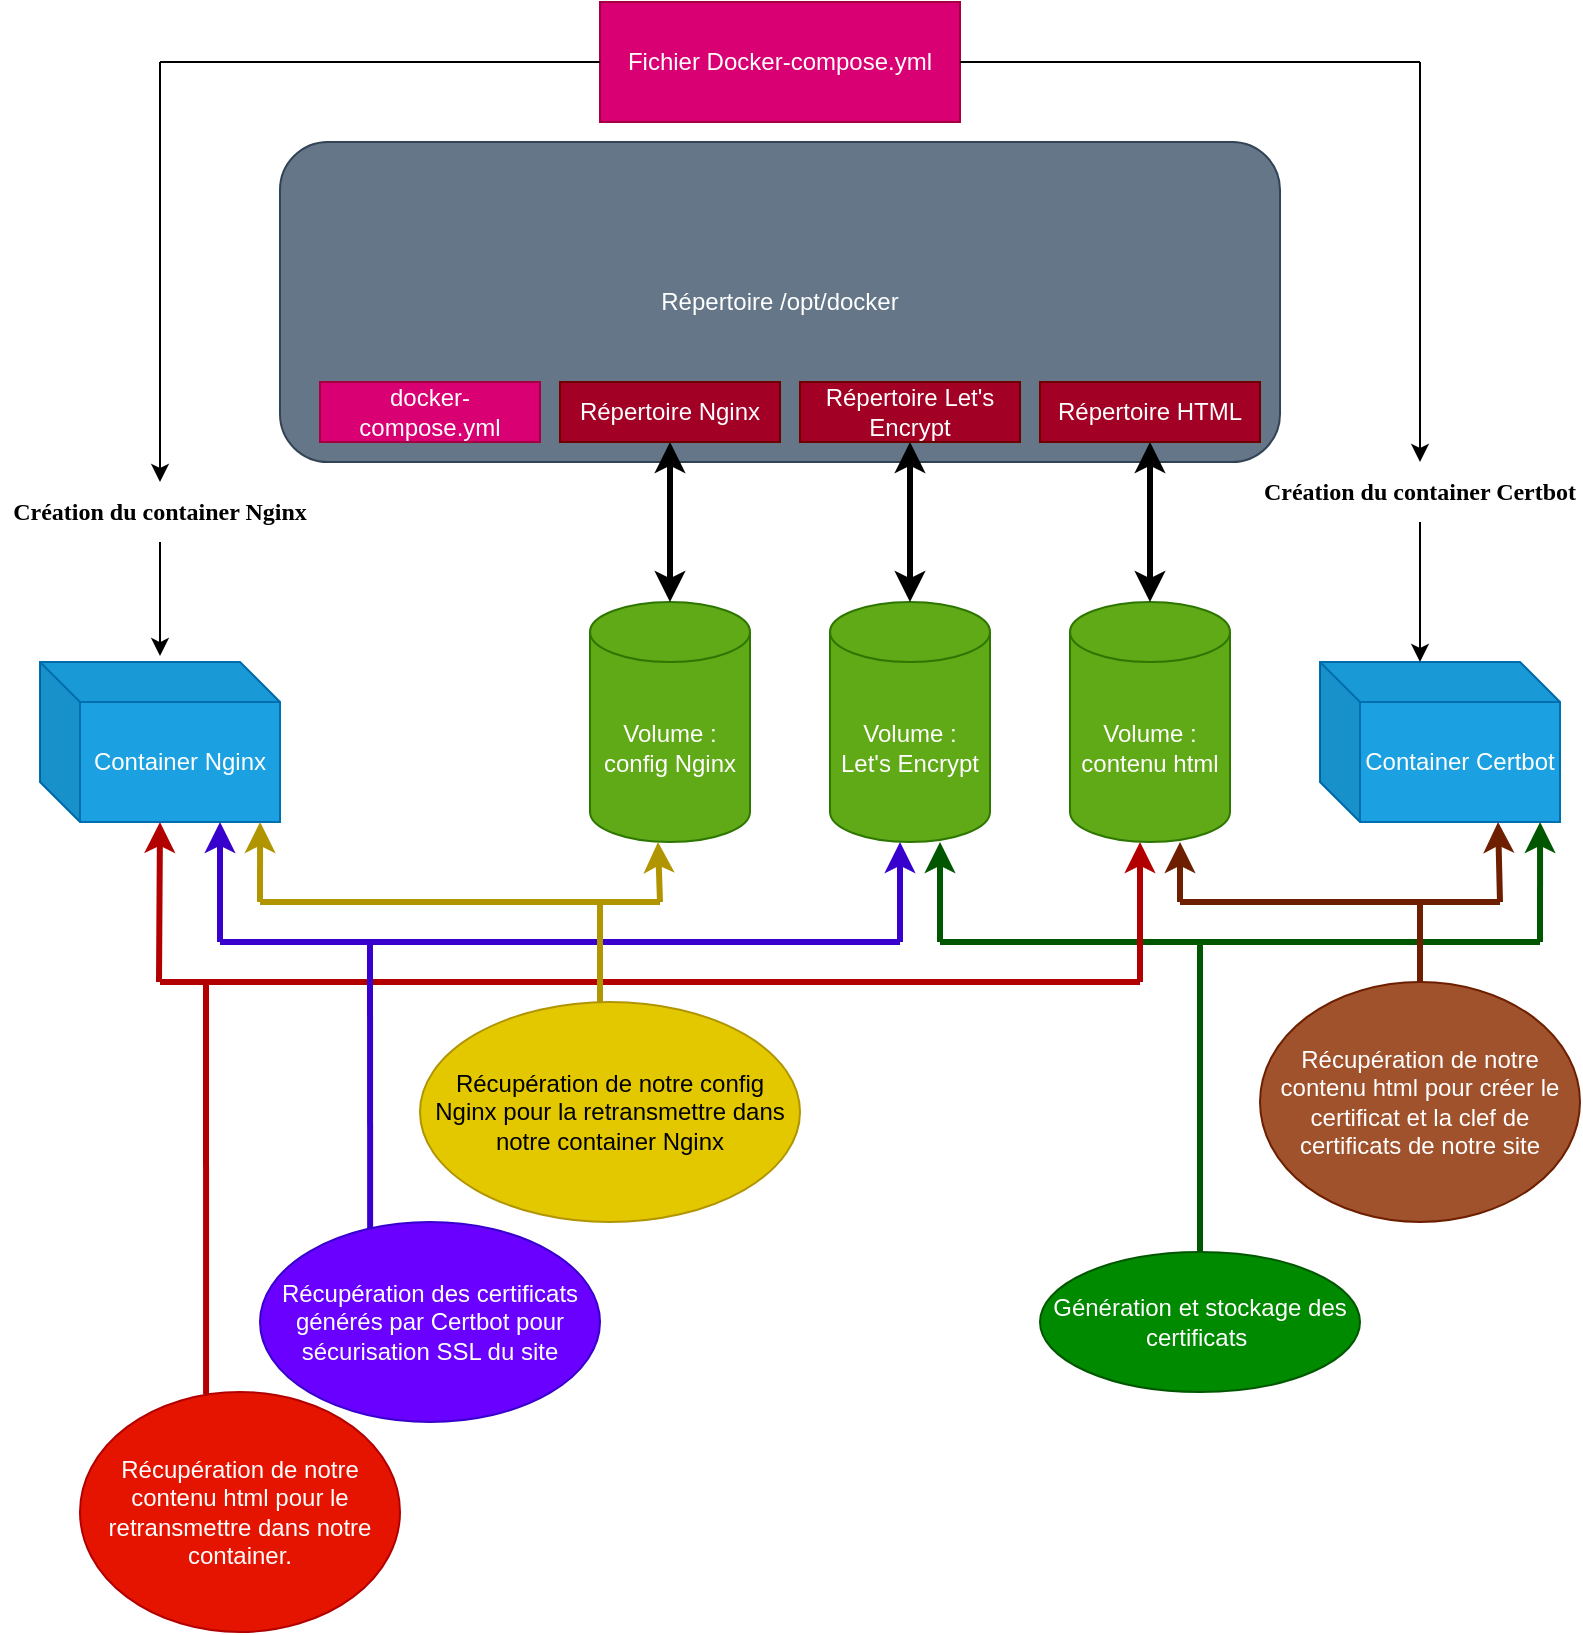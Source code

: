 <mxfile version="21.5.1" type="github">
  <diagram name="Page-1" id="5hXmm17UmbAWNigORTrp">
    <mxGraphModel dx="1886" dy="830" grid="1" gridSize="10" guides="1" tooltips="1" connect="1" arrows="1" fold="1" page="1" pageScale="1" pageWidth="827" pageHeight="1169" math="0" shadow="0">
      <root>
        <mxCell id="0" />
        <mxCell id="1" parent="0" />
        <mxCell id="Tv2AA-VAfZP6-I82ob83-1" value="Fichier Docker-compose.yml" style="rounded=0;whiteSpace=wrap;html=1;fillColor=#d80073;fontColor=#ffffff;strokeColor=#A50040;" vertex="1" parent="1">
          <mxGeometry x="320" y="70" width="180" height="60" as="geometry" />
        </mxCell>
        <mxCell id="Tv2AA-VAfZP6-I82ob83-3" value="Container Nginx" style="shape=cube;whiteSpace=wrap;html=1;boundedLbl=1;backgroundOutline=1;darkOpacity=0.05;darkOpacity2=0.1;fillColor=#1ba1e2;fontColor=#ffffff;strokeColor=#006EAF;" vertex="1" parent="1">
          <mxGeometry x="40" y="400" width="120" height="80" as="geometry" />
        </mxCell>
        <mxCell id="Tv2AA-VAfZP6-I82ob83-5" value="Container Certbot" style="shape=cube;whiteSpace=wrap;html=1;boundedLbl=1;backgroundOutline=1;darkOpacity=0.05;darkOpacity2=0.1;fillColor=#1ba1e2;strokeColor=#006EAF;fontColor=#ffffff;" vertex="1" parent="1">
          <mxGeometry x="680" y="400" width="120" height="80" as="geometry" />
        </mxCell>
        <mxCell id="Tv2AA-VAfZP6-I82ob83-14" value="" style="endArrow=none;html=1;rounded=0;entryX=0;entryY=0.5;entryDx=0;entryDy=0;" edge="1" parent="1" target="Tv2AA-VAfZP6-I82ob83-1">
          <mxGeometry width="50" height="50" relative="1" as="geometry">
            <mxPoint x="100" y="100" as="sourcePoint" />
            <mxPoint x="230" y="90" as="targetPoint" />
          </mxGeometry>
        </mxCell>
        <mxCell id="Tv2AA-VAfZP6-I82ob83-15" value="" style="endArrow=classic;html=1;rounded=0;entryX=0.5;entryY=-0.037;entryDx=0;entryDy=0;entryPerimeter=0;" edge="1" parent="1" source="Tv2AA-VAfZP6-I82ob83-8" target="Tv2AA-VAfZP6-I82ob83-3">
          <mxGeometry width="50" height="50" relative="1" as="geometry">
            <mxPoint x="160" y="100" as="sourcePoint" />
            <mxPoint x="100" y="390" as="targetPoint" />
          </mxGeometry>
        </mxCell>
        <mxCell id="Tv2AA-VAfZP6-I82ob83-16" value="" style="endArrow=none;html=1;rounded=0;exitX=1;exitY=0.5;exitDx=0;exitDy=0;" edge="1" parent="1" source="Tv2AA-VAfZP6-I82ob83-1">
          <mxGeometry width="50" height="50" relative="1" as="geometry">
            <mxPoint x="390" y="430" as="sourcePoint" />
            <mxPoint x="730" y="100" as="targetPoint" />
          </mxGeometry>
        </mxCell>
        <mxCell id="Tv2AA-VAfZP6-I82ob83-17" value="" style="endArrow=classic;html=1;rounded=0;entryX=0;entryY=0;entryDx=50;entryDy=0;entryPerimeter=0;" edge="1" parent="1" source="Tv2AA-VAfZP6-I82ob83-18" target="Tv2AA-VAfZP6-I82ob83-5">
          <mxGeometry width="50" height="50" relative="1" as="geometry">
            <mxPoint x="730" y="100" as="sourcePoint" />
            <mxPoint x="440" y="380" as="targetPoint" />
          </mxGeometry>
        </mxCell>
        <mxCell id="Tv2AA-VAfZP6-I82ob83-19" value="Répertoire /opt/docker" style="rounded=1;whiteSpace=wrap;html=1;fillColor=#647687;fontColor=#ffffff;strokeColor=#314354;" vertex="1" parent="1">
          <mxGeometry x="160" y="140" width="500" height="160" as="geometry" />
        </mxCell>
        <mxCell id="Tv2AA-VAfZP6-I82ob83-20" value="docker-compose.yml" style="rounded=0;whiteSpace=wrap;html=1;fillColor=#d80073;fontColor=#ffffff;strokeColor=#A50040;" vertex="1" parent="1">
          <mxGeometry x="180" y="260" width="110" height="30" as="geometry" />
        </mxCell>
        <mxCell id="Tv2AA-VAfZP6-I82ob83-21" value="Répertoire Nginx" style="rounded=0;whiteSpace=wrap;html=1;fillColor=#a20025;fontColor=#ffffff;strokeColor=#6F0000;" vertex="1" parent="1">
          <mxGeometry x="300" y="260" width="110" height="30" as="geometry" />
        </mxCell>
        <mxCell id="Tv2AA-VAfZP6-I82ob83-22" value="Répertoire Let&#39;s Encrypt" style="rounded=0;whiteSpace=wrap;html=1;fillColor=#a20025;fontColor=#ffffff;strokeColor=#6F0000;" vertex="1" parent="1">
          <mxGeometry x="420" y="260" width="110" height="30" as="geometry" />
        </mxCell>
        <mxCell id="Tv2AA-VAfZP6-I82ob83-23" value="Répertoire HTML" style="rounded=0;whiteSpace=wrap;html=1;fillColor=#a20025;fontColor=#ffffff;strokeColor=#6F0000;" vertex="1" parent="1">
          <mxGeometry x="540" y="260" width="110" height="30" as="geometry" />
        </mxCell>
        <mxCell id="Tv2AA-VAfZP6-I82ob83-24" value="" style="endArrow=classic;html=1;rounded=0;entryX=0.5;entryY=0;entryDx=0;entryDy=0;" edge="1" parent="1" target="Tv2AA-VAfZP6-I82ob83-8">
          <mxGeometry width="50" height="50" relative="1" as="geometry">
            <mxPoint x="100" y="100" as="sourcePoint" />
            <mxPoint x="161" y="237" as="targetPoint" />
            <Array as="points">
              <mxPoint x="100" y="120" />
            </Array>
          </mxGeometry>
        </mxCell>
        <mxCell id="Tv2AA-VAfZP6-I82ob83-8" value="&lt;font face=&quot;Verdana&quot;&gt;&lt;b&gt;Création du container Nginx&lt;/b&gt;&lt;/font&gt;" style="text;html=1;strokeColor=none;fillColor=none;align=center;verticalAlign=middle;whiteSpace=wrap;rounded=0;" vertex="1" parent="1">
          <mxGeometry x="20" y="310" width="160" height="30" as="geometry" />
        </mxCell>
        <mxCell id="Tv2AA-VAfZP6-I82ob83-25" value="" style="endArrow=classic;html=1;rounded=0;entryX=0.5;entryY=0;entryDx=0;entryDy=0;" edge="1" parent="1" target="Tv2AA-VAfZP6-I82ob83-18">
          <mxGeometry width="50" height="50" relative="1" as="geometry">
            <mxPoint x="730" y="100" as="sourcePoint" />
            <mxPoint x="730" y="250" as="targetPoint" />
          </mxGeometry>
        </mxCell>
        <mxCell id="Tv2AA-VAfZP6-I82ob83-18" value="&lt;font face=&quot;Verdana&quot;&gt;&lt;b&gt;Création du container Certbot&lt;/b&gt;&lt;/font&gt;" style="text;html=1;strokeColor=none;fillColor=none;align=center;verticalAlign=middle;whiteSpace=wrap;rounded=0;" vertex="1" parent="1">
          <mxGeometry x="650" y="300" width="160" height="30" as="geometry" />
        </mxCell>
        <mxCell id="Tv2AA-VAfZP6-I82ob83-26" value="Volume : config Nginx" style="shape=cylinder3;whiteSpace=wrap;html=1;boundedLbl=1;backgroundOutline=1;size=15;fillColor=#60a917;fontColor=#ffffff;strokeColor=#2D7600;" vertex="1" parent="1">
          <mxGeometry x="315" y="370" width="80" height="120" as="geometry" />
        </mxCell>
        <mxCell id="Tv2AA-VAfZP6-I82ob83-27" value="Volume : &lt;br&gt;Let&#39;s Encrypt" style="shape=cylinder3;whiteSpace=wrap;html=1;boundedLbl=1;backgroundOutline=1;size=15;fillColor=#60a917;fontColor=#ffffff;strokeColor=#2D7600;" vertex="1" parent="1">
          <mxGeometry x="435" y="370" width="80" height="120" as="geometry" />
        </mxCell>
        <mxCell id="Tv2AA-VAfZP6-I82ob83-28" value="Volume : contenu html" style="shape=cylinder3;whiteSpace=wrap;html=1;boundedLbl=1;backgroundOutline=1;size=15;fillColor=#60a917;fontColor=#ffffff;strokeColor=#2D7600;" vertex="1" parent="1">
          <mxGeometry x="555" y="370" width="80" height="120" as="geometry" />
        </mxCell>
        <mxCell id="Tv2AA-VAfZP6-I82ob83-29" value="" style="endArrow=classic;startArrow=classic;html=1;rounded=0;exitX=0.5;exitY=0;exitDx=0;exitDy=0;exitPerimeter=0;entryX=0.5;entryY=1;entryDx=0;entryDy=0;strokeWidth=3;" edge="1" parent="1" source="Tv2AA-VAfZP6-I82ob83-26" target="Tv2AA-VAfZP6-I82ob83-21">
          <mxGeometry width="50" height="50" relative="1" as="geometry">
            <mxPoint x="390" y="430" as="sourcePoint" />
            <mxPoint x="440" y="380" as="targetPoint" />
          </mxGeometry>
        </mxCell>
        <mxCell id="Tv2AA-VAfZP6-I82ob83-30" value="" style="endArrow=classic;startArrow=classic;html=1;rounded=0;entryX=0.5;entryY=1;entryDx=0;entryDy=0;exitX=0.5;exitY=0;exitDx=0;exitDy=0;exitPerimeter=0;strokeWidth=3;" edge="1" parent="1" source="Tv2AA-VAfZP6-I82ob83-27" target="Tv2AA-VAfZP6-I82ob83-22">
          <mxGeometry width="50" height="50" relative="1" as="geometry">
            <mxPoint x="390" y="430" as="sourcePoint" />
            <mxPoint x="440" y="380" as="targetPoint" />
          </mxGeometry>
        </mxCell>
        <mxCell id="Tv2AA-VAfZP6-I82ob83-31" value="" style="endArrow=classic;startArrow=classic;html=1;rounded=0;entryX=0.5;entryY=1;entryDx=0;entryDy=0;exitX=0.5;exitY=0;exitDx=0;exitDy=0;exitPerimeter=0;strokeWidth=3;" edge="1" parent="1" source="Tv2AA-VAfZP6-I82ob83-28" target="Tv2AA-VAfZP6-I82ob83-23">
          <mxGeometry width="50" height="50" relative="1" as="geometry">
            <mxPoint x="390" y="430" as="sourcePoint" />
            <mxPoint x="440" y="380" as="targetPoint" />
          </mxGeometry>
        </mxCell>
        <mxCell id="Tv2AA-VAfZP6-I82ob83-35" value="" style="endArrow=classic;html=1;rounded=0;strokeWidth=3;fillColor=#a0522d;strokeColor=#6D1F00;" edge="1" parent="1">
          <mxGeometry width="50" height="50" relative="1" as="geometry">
            <mxPoint x="610" y="520" as="sourcePoint" />
            <mxPoint x="610" y="490" as="targetPoint" />
          </mxGeometry>
        </mxCell>
        <mxCell id="Tv2AA-VAfZP6-I82ob83-36" value="" style="endArrow=none;html=1;rounded=0;strokeWidth=3;fillColor=#a0522d;strokeColor=#6D1F00;" edge="1" parent="1">
          <mxGeometry width="50" height="50" relative="1" as="geometry">
            <mxPoint x="610" y="520" as="sourcePoint" />
            <mxPoint x="770" y="520" as="targetPoint" />
          </mxGeometry>
        </mxCell>
        <mxCell id="Tv2AA-VAfZP6-I82ob83-37" value="" style="endArrow=classic;html=1;rounded=0;entryX=0.742;entryY=1;entryDx=0;entryDy=0;entryPerimeter=0;strokeWidth=3;fillColor=#a0522d;strokeColor=#6D1F00;" edge="1" parent="1" target="Tv2AA-VAfZP6-I82ob83-5">
          <mxGeometry width="50" height="50" relative="1" as="geometry">
            <mxPoint x="770" y="520" as="sourcePoint" />
            <mxPoint x="620" y="500" as="targetPoint" />
          </mxGeometry>
        </mxCell>
        <mxCell id="Tv2AA-VAfZP6-I82ob83-38" value="" style="endArrow=classic;html=1;rounded=0;strokeWidth=3;fillColor=#008a00;strokeColor=#005700;" edge="1" parent="1">
          <mxGeometry width="50" height="50" relative="1" as="geometry">
            <mxPoint x="490" y="540" as="sourcePoint" />
            <mxPoint x="490" y="490" as="targetPoint" />
          </mxGeometry>
        </mxCell>
        <mxCell id="Tv2AA-VAfZP6-I82ob83-39" value="" style="endArrow=none;html=1;rounded=0;fillColor=#008a00;strokeColor=#005700;strokeWidth=3;" edge="1" parent="1">
          <mxGeometry width="50" height="50" relative="1" as="geometry">
            <mxPoint x="490" y="540" as="sourcePoint" />
            <mxPoint x="790" y="540" as="targetPoint" />
          </mxGeometry>
        </mxCell>
        <mxCell id="Tv2AA-VAfZP6-I82ob83-40" value="" style="endArrow=classic;html=1;rounded=0;entryX=0.917;entryY=1;entryDx=0;entryDy=0;entryPerimeter=0;fillColor=#008a00;strokeColor=#005700;strokeWidth=3;" edge="1" parent="1" target="Tv2AA-VAfZP6-I82ob83-5">
          <mxGeometry width="50" height="50" relative="1" as="geometry">
            <mxPoint x="790" y="540" as="sourcePoint" />
            <mxPoint x="790" y="490" as="targetPoint" />
          </mxGeometry>
        </mxCell>
        <mxCell id="Tv2AA-VAfZP6-I82ob83-41" value="" style="endArrow=classic;html=1;rounded=0;fillColor=#e3c800;strokeColor=#B09500;strokeWidth=3;" edge="1" parent="1">
          <mxGeometry width="50" height="50" relative="1" as="geometry">
            <mxPoint x="350" y="520" as="sourcePoint" />
            <mxPoint x="349" y="490" as="targetPoint" />
          </mxGeometry>
        </mxCell>
        <mxCell id="Tv2AA-VAfZP6-I82ob83-42" value="" style="endArrow=none;html=1;rounded=0;fillColor=#e3c800;strokeColor=#B09500;strokeWidth=3;" edge="1" parent="1">
          <mxGeometry width="50" height="50" relative="1" as="geometry">
            <mxPoint x="150" y="520" as="sourcePoint" />
            <mxPoint x="350" y="520" as="targetPoint" />
          </mxGeometry>
        </mxCell>
        <mxCell id="Tv2AA-VAfZP6-I82ob83-43" value="" style="endArrow=classic;html=1;rounded=0;entryX=0.917;entryY=1;entryDx=0;entryDy=0;entryPerimeter=0;strokeWidth=3;fillColor=#e3c800;strokeColor=#B09500;" edge="1" parent="1" target="Tv2AA-VAfZP6-I82ob83-3">
          <mxGeometry width="50" height="50" relative="1" as="geometry">
            <mxPoint x="150" y="520" as="sourcePoint" />
            <mxPoint x="200" y="450" as="targetPoint" />
          </mxGeometry>
        </mxCell>
        <mxCell id="Tv2AA-VAfZP6-I82ob83-44" value="" style="endArrow=classic;html=1;rounded=0;strokeWidth=3;fillColor=#6a00ff;strokeColor=#3700CC;" edge="1" parent="1">
          <mxGeometry width="50" height="50" relative="1" as="geometry">
            <mxPoint x="470" y="540" as="sourcePoint" />
            <mxPoint x="470" y="490" as="targetPoint" />
          </mxGeometry>
        </mxCell>
        <mxCell id="Tv2AA-VAfZP6-I82ob83-45" value="" style="endArrow=none;html=1;rounded=0;strokeWidth=3;fillColor=#6a00ff;strokeColor=#3700CC;" edge="1" parent="1">
          <mxGeometry width="50" height="50" relative="1" as="geometry">
            <mxPoint x="130" y="540" as="sourcePoint" />
            <mxPoint x="470" y="540" as="targetPoint" />
          </mxGeometry>
        </mxCell>
        <mxCell id="Tv2AA-VAfZP6-I82ob83-46" value="" style="endArrow=classic;html=1;rounded=0;strokeWidth=3;fillColor=#6a00ff;strokeColor=#3700CC;" edge="1" parent="1">
          <mxGeometry width="50" height="50" relative="1" as="geometry">
            <mxPoint x="130" y="540" as="sourcePoint" />
            <mxPoint x="130" y="480" as="targetPoint" />
          </mxGeometry>
        </mxCell>
        <mxCell id="Tv2AA-VAfZP6-I82ob83-47" value="" style="endArrow=classic;html=1;rounded=0;strokeWidth=3;fillColor=#e51400;strokeColor=#B20000;" edge="1" parent="1">
          <mxGeometry width="50" height="50" relative="1" as="geometry">
            <mxPoint x="590" y="560" as="sourcePoint" />
            <mxPoint x="590" y="490" as="targetPoint" />
          </mxGeometry>
        </mxCell>
        <mxCell id="Tv2AA-VAfZP6-I82ob83-48" value="" style="endArrow=none;html=1;rounded=0;fillColor=#e51400;strokeColor=#B20000;strokeWidth=3;" edge="1" parent="1">
          <mxGeometry width="50" height="50" relative="1" as="geometry">
            <mxPoint x="100" y="560" as="sourcePoint" />
            <mxPoint x="590" y="560" as="targetPoint" />
          </mxGeometry>
        </mxCell>
        <mxCell id="Tv2AA-VAfZP6-I82ob83-49" value="" style="endArrow=classic;html=1;rounded=0;strokeWidth=3;fillColor=#e51400;strokeColor=#B20000;" edge="1" parent="1">
          <mxGeometry width="50" height="50" relative="1" as="geometry">
            <mxPoint x="99.5" y="560" as="sourcePoint" />
            <mxPoint x="100" y="480" as="targetPoint" />
          </mxGeometry>
        </mxCell>
        <mxCell id="Tv2AA-VAfZP6-I82ob83-50" value="Récupération de notre contenu html pour le retransmettre dans notre container." style="ellipse;whiteSpace=wrap;html=1;fillColor=#e51400;fontColor=#ffffff;strokeColor=#B20000;" vertex="1" parent="1">
          <mxGeometry x="60" y="765" width="160" height="120" as="geometry" />
        </mxCell>
        <mxCell id="Tv2AA-VAfZP6-I82ob83-55" value="Récupération des certificats générés par Certbot pour sécurisation SSL du site" style="ellipse;whiteSpace=wrap;html=1;fillColor=#6a00ff;fontColor=#ffffff;strokeColor=#3700CC;" vertex="1" parent="1">
          <mxGeometry x="150" y="680" width="170" height="100" as="geometry" />
        </mxCell>
        <mxCell id="Tv2AA-VAfZP6-I82ob83-56" value="Récupération de notre config Nginx pour la retransmettre dans notre container Nginx" style="ellipse;whiteSpace=wrap;html=1;fillColor=#e3c800;fontColor=#000000;strokeColor=#B09500;" vertex="1" parent="1">
          <mxGeometry x="230" y="570" width="190" height="110" as="geometry" />
        </mxCell>
        <mxCell id="Tv2AA-VAfZP6-I82ob83-58" value="Récupération de notre contenu html pour créer le certificat et la clef de certificats de notre site" style="ellipse;whiteSpace=wrap;html=1;fillColor=#a0522d;fontColor=#ffffff;strokeColor=#6D1F00;" vertex="1" parent="1">
          <mxGeometry x="650" y="560" width="160" height="120" as="geometry" />
        </mxCell>
        <mxCell id="Tv2AA-VAfZP6-I82ob83-59" value="Génération et stockage des certificats&amp;nbsp;" style="ellipse;whiteSpace=wrap;html=1;fillColor=#008a00;fontColor=#ffffff;strokeColor=#005700;" vertex="1" parent="1">
          <mxGeometry x="540" y="695" width="160" height="70" as="geometry" />
        </mxCell>
        <mxCell id="Tv2AA-VAfZP6-I82ob83-60" value="" style="endArrow=none;html=1;rounded=0;strokeWidth=3;fillColor=#e3c800;strokeColor=#B09500;" edge="1" parent="1">
          <mxGeometry width="50" height="50" relative="1" as="geometry">
            <mxPoint x="320" y="570" as="sourcePoint" />
            <mxPoint x="320" y="520" as="targetPoint" />
          </mxGeometry>
        </mxCell>
        <mxCell id="Tv2AA-VAfZP6-I82ob83-61" value="" style="endArrow=none;html=1;rounded=0;exitX=0.324;exitY=0.03;exitDx=0;exitDy=0;exitPerimeter=0;fillColor=#6a00ff;strokeColor=#3700CC;strokeWidth=3;" edge="1" parent="1" source="Tv2AA-VAfZP6-I82ob83-55">
          <mxGeometry width="50" height="50" relative="1" as="geometry">
            <mxPoint x="390" y="680" as="sourcePoint" />
            <mxPoint x="205" y="540" as="targetPoint" />
          </mxGeometry>
        </mxCell>
        <mxCell id="Tv2AA-VAfZP6-I82ob83-62" value="" style="endArrow=none;html=1;rounded=0;exitX=0.394;exitY=0.008;exitDx=0;exitDy=0;exitPerimeter=0;strokeWidth=3;fillColor=#e51400;strokeColor=#B20000;" edge="1" parent="1" source="Tv2AA-VAfZP6-I82ob83-50">
          <mxGeometry width="50" height="50" relative="1" as="geometry">
            <mxPoint x="390" y="680" as="sourcePoint" />
            <mxPoint x="123" y="560" as="targetPoint" />
          </mxGeometry>
        </mxCell>
        <mxCell id="Tv2AA-VAfZP6-I82ob83-64" value="" style="endArrow=none;html=1;rounded=0;exitX=0.5;exitY=0;exitDx=0;exitDy=0;strokeWidth=3;fillColor=#008a00;strokeColor=#005700;" edge="1" parent="1" source="Tv2AA-VAfZP6-I82ob83-59">
          <mxGeometry width="50" height="50" relative="1" as="geometry">
            <mxPoint x="620" y="690" as="sourcePoint" />
            <mxPoint x="620" y="540" as="targetPoint" />
          </mxGeometry>
        </mxCell>
        <mxCell id="Tv2AA-VAfZP6-I82ob83-65" value="" style="endArrow=none;html=1;rounded=0;exitX=0.5;exitY=0;exitDx=0;exitDy=0;strokeWidth=3;fillColor=#a0522d;strokeColor=#6D1F00;" edge="1" parent="1" source="Tv2AA-VAfZP6-I82ob83-58">
          <mxGeometry width="50" height="50" relative="1" as="geometry">
            <mxPoint x="760" y="560" as="sourcePoint" />
            <mxPoint x="730" y="520" as="targetPoint" />
          </mxGeometry>
        </mxCell>
      </root>
    </mxGraphModel>
  </diagram>
</mxfile>
